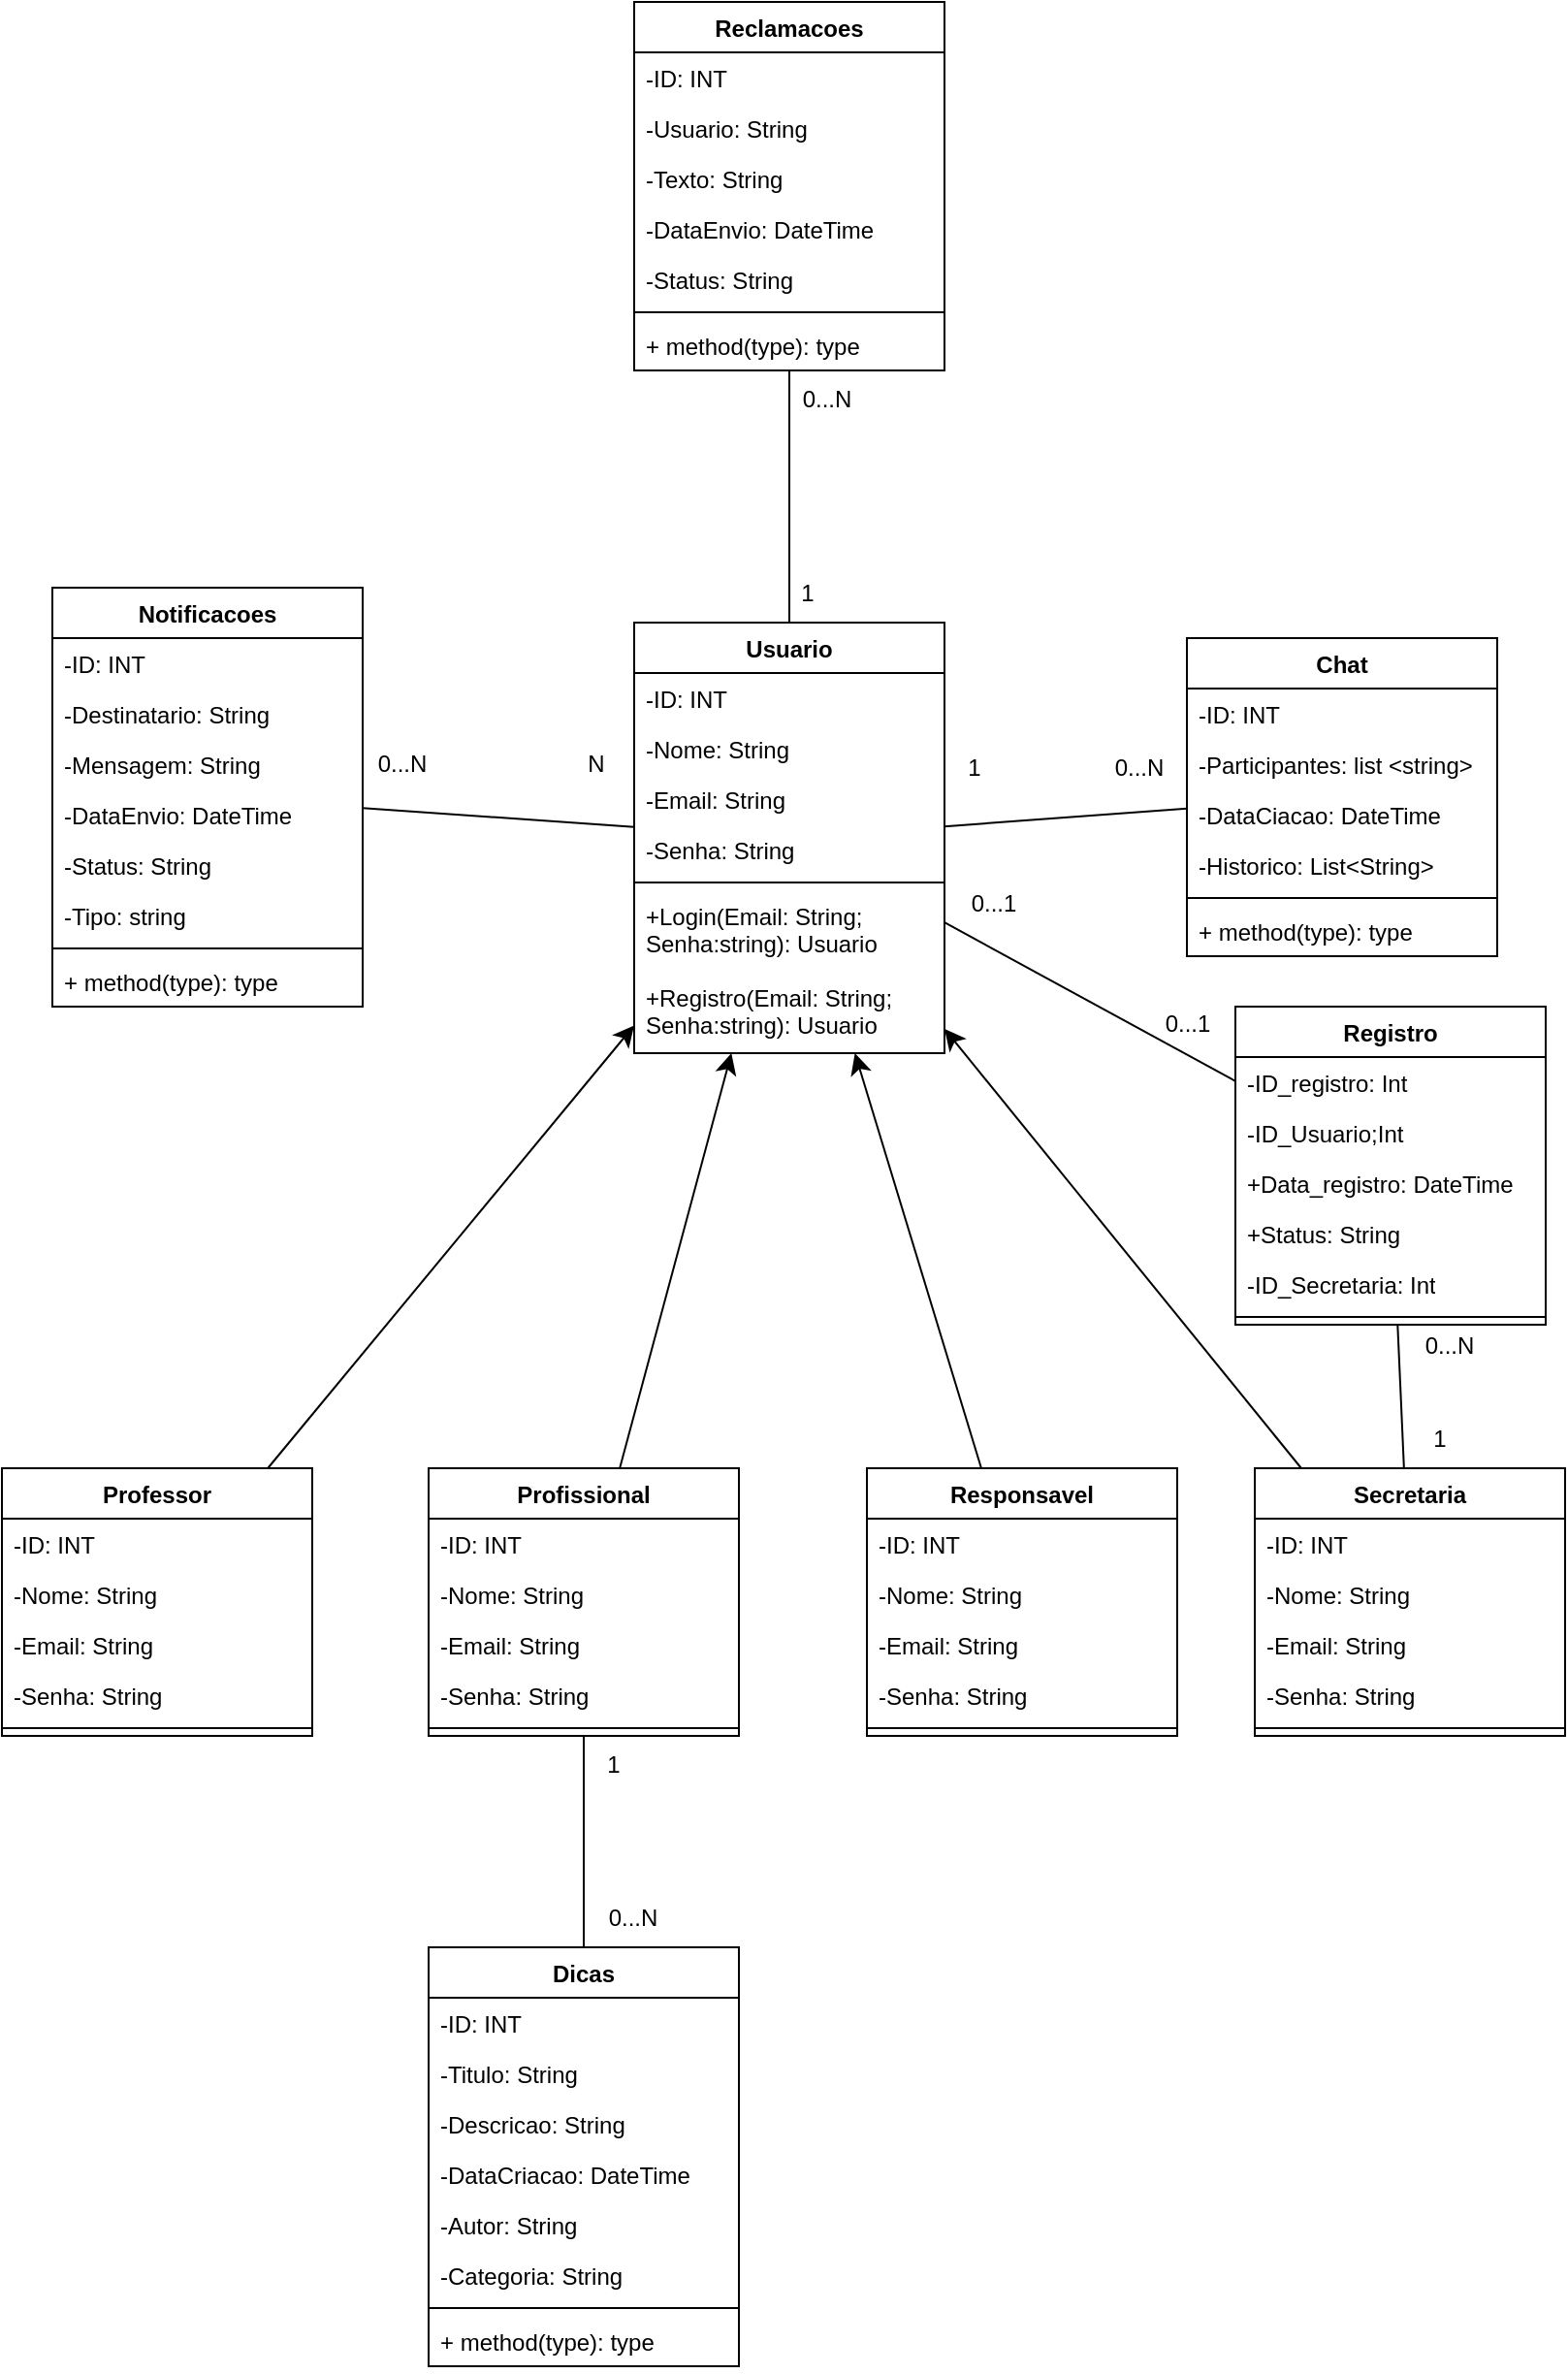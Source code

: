 <mxfile version="24.7.8">
  <diagram name="Page-1" id="bB4sEVjzRJ_T1QWhiL7B">
    <mxGraphModel dx="1434" dy="1949" grid="1" gridSize="10" guides="1" tooltips="1" connect="1" arrows="1" fold="1" page="1" pageScale="1" pageWidth="827" pageHeight="1169" math="0" shadow="0">
      <root>
        <mxCell id="0" />
        <mxCell id="1" parent="0" />
        <mxCell id="Prewuv0TynrUnnpm3p8A-1" value="Professor" style="swimlane;fontStyle=1;align=center;verticalAlign=top;childLayout=stackLayout;horizontal=1;startSize=26;horizontalStack=0;resizeParent=1;resizeParentMax=0;resizeLast=0;collapsible=1;marginBottom=0;whiteSpace=wrap;html=1;" vertex="1" parent="1">
          <mxGeometry x="14" y="536" width="160" height="138" as="geometry" />
        </mxCell>
        <mxCell id="Prewuv0TynrUnnpm3p8A-2" value="-ID: INT" style="text;strokeColor=none;fillColor=none;align=left;verticalAlign=top;spacingLeft=4;spacingRight=4;overflow=hidden;rotatable=0;points=[[0,0.5],[1,0.5]];portConstraint=eastwest;whiteSpace=wrap;html=1;" vertex="1" parent="Prewuv0TynrUnnpm3p8A-1">
          <mxGeometry y="26" width="160" height="26" as="geometry" />
        </mxCell>
        <mxCell id="Prewuv0TynrUnnpm3p8A-3" value="&lt;div&gt;-Nome: String&lt;/div&gt;" style="text;strokeColor=none;fillColor=none;align=left;verticalAlign=top;spacingLeft=4;spacingRight=4;overflow=hidden;rotatable=0;points=[[0,0.5],[1,0.5]];portConstraint=eastwest;whiteSpace=wrap;html=1;" vertex="1" parent="Prewuv0TynrUnnpm3p8A-1">
          <mxGeometry y="52" width="160" height="26" as="geometry" />
        </mxCell>
        <mxCell id="Prewuv0TynrUnnpm3p8A-4" value="&lt;div&gt;-Email: String&lt;br&gt;&lt;/div&gt;" style="text;strokeColor=none;fillColor=none;align=left;verticalAlign=top;spacingLeft=4;spacingRight=4;overflow=hidden;rotatable=0;points=[[0,0.5],[1,0.5]];portConstraint=eastwest;whiteSpace=wrap;html=1;" vertex="1" parent="Prewuv0TynrUnnpm3p8A-1">
          <mxGeometry y="78" width="160" height="26" as="geometry" />
        </mxCell>
        <mxCell id="Prewuv0TynrUnnpm3p8A-5" value="&lt;div&gt;-Senha: String&lt;br&gt;&lt;/div&gt;" style="text;strokeColor=none;fillColor=none;align=left;verticalAlign=top;spacingLeft=4;spacingRight=4;overflow=hidden;rotatable=0;points=[[0,0.5],[1,0.5]];portConstraint=eastwest;whiteSpace=wrap;html=1;" vertex="1" parent="Prewuv0TynrUnnpm3p8A-1">
          <mxGeometry y="104" width="160" height="26" as="geometry" />
        </mxCell>
        <mxCell id="Prewuv0TynrUnnpm3p8A-6" value="" style="line;strokeWidth=1;fillColor=none;align=left;verticalAlign=middle;spacingTop=-1;spacingLeft=3;spacingRight=3;rotatable=0;labelPosition=right;points=[];portConstraint=eastwest;strokeColor=inherit;" vertex="1" parent="Prewuv0TynrUnnpm3p8A-1">
          <mxGeometry y="130" width="160" height="8" as="geometry" />
        </mxCell>
        <mxCell id="Prewuv0TynrUnnpm3p8A-7" value="Profissional" style="swimlane;fontStyle=1;align=center;verticalAlign=top;childLayout=stackLayout;horizontal=1;startSize=26;horizontalStack=0;resizeParent=1;resizeParentMax=0;resizeLast=0;collapsible=1;marginBottom=0;whiteSpace=wrap;html=1;" vertex="1" parent="1">
          <mxGeometry x="234" y="536" width="160" height="138" as="geometry" />
        </mxCell>
        <mxCell id="Prewuv0TynrUnnpm3p8A-8" value="-ID: INT" style="text;strokeColor=none;fillColor=none;align=left;verticalAlign=top;spacingLeft=4;spacingRight=4;overflow=hidden;rotatable=0;points=[[0,0.5],[1,0.5]];portConstraint=eastwest;whiteSpace=wrap;html=1;" vertex="1" parent="Prewuv0TynrUnnpm3p8A-7">
          <mxGeometry y="26" width="160" height="26" as="geometry" />
        </mxCell>
        <mxCell id="Prewuv0TynrUnnpm3p8A-9" value="&lt;div&gt;-Nome: String&lt;/div&gt;" style="text;strokeColor=none;fillColor=none;align=left;verticalAlign=top;spacingLeft=4;spacingRight=4;overflow=hidden;rotatable=0;points=[[0,0.5],[1,0.5]];portConstraint=eastwest;whiteSpace=wrap;html=1;" vertex="1" parent="Prewuv0TynrUnnpm3p8A-7">
          <mxGeometry y="52" width="160" height="26" as="geometry" />
        </mxCell>
        <mxCell id="Prewuv0TynrUnnpm3p8A-10" value="&lt;div&gt;-Email: String&lt;br&gt;&lt;/div&gt;" style="text;strokeColor=none;fillColor=none;align=left;verticalAlign=top;spacingLeft=4;spacingRight=4;overflow=hidden;rotatable=0;points=[[0,0.5],[1,0.5]];portConstraint=eastwest;whiteSpace=wrap;html=1;" vertex="1" parent="Prewuv0TynrUnnpm3p8A-7">
          <mxGeometry y="78" width="160" height="26" as="geometry" />
        </mxCell>
        <mxCell id="Prewuv0TynrUnnpm3p8A-11" value="&lt;div&gt;-Senha: String&lt;br&gt;&lt;/div&gt;" style="text;strokeColor=none;fillColor=none;align=left;verticalAlign=top;spacingLeft=4;spacingRight=4;overflow=hidden;rotatable=0;points=[[0,0.5],[1,0.5]];portConstraint=eastwest;whiteSpace=wrap;html=1;" vertex="1" parent="Prewuv0TynrUnnpm3p8A-7">
          <mxGeometry y="104" width="160" height="26" as="geometry" />
        </mxCell>
        <mxCell id="Prewuv0TynrUnnpm3p8A-12" value="" style="line;strokeWidth=1;fillColor=none;align=left;verticalAlign=middle;spacingTop=-1;spacingLeft=3;spacingRight=3;rotatable=0;labelPosition=right;points=[];portConstraint=eastwest;strokeColor=inherit;" vertex="1" parent="Prewuv0TynrUnnpm3p8A-7">
          <mxGeometry y="130" width="160" height="8" as="geometry" />
        </mxCell>
        <mxCell id="Prewuv0TynrUnnpm3p8A-13" value="Secretaria" style="swimlane;fontStyle=1;align=center;verticalAlign=top;childLayout=stackLayout;horizontal=1;startSize=26;horizontalStack=0;resizeParent=1;resizeParentMax=0;resizeLast=0;collapsible=1;marginBottom=0;whiteSpace=wrap;html=1;" vertex="1" parent="1">
          <mxGeometry x="660" y="536" width="160" height="138" as="geometry" />
        </mxCell>
        <mxCell id="Prewuv0TynrUnnpm3p8A-14" value="-ID: INT" style="text;strokeColor=none;fillColor=none;align=left;verticalAlign=top;spacingLeft=4;spacingRight=4;overflow=hidden;rotatable=0;points=[[0,0.5],[1,0.5]];portConstraint=eastwest;whiteSpace=wrap;html=1;" vertex="1" parent="Prewuv0TynrUnnpm3p8A-13">
          <mxGeometry y="26" width="160" height="26" as="geometry" />
        </mxCell>
        <mxCell id="Prewuv0TynrUnnpm3p8A-15" value="&lt;div&gt;-Nome: String&lt;/div&gt;" style="text;strokeColor=none;fillColor=none;align=left;verticalAlign=top;spacingLeft=4;spacingRight=4;overflow=hidden;rotatable=0;points=[[0,0.5],[1,0.5]];portConstraint=eastwest;whiteSpace=wrap;html=1;" vertex="1" parent="Prewuv0TynrUnnpm3p8A-13">
          <mxGeometry y="52" width="160" height="26" as="geometry" />
        </mxCell>
        <mxCell id="Prewuv0TynrUnnpm3p8A-16" value="&lt;div&gt;-Email: String&lt;br&gt;&lt;/div&gt;" style="text;strokeColor=none;fillColor=none;align=left;verticalAlign=top;spacingLeft=4;spacingRight=4;overflow=hidden;rotatable=0;points=[[0,0.5],[1,0.5]];portConstraint=eastwest;whiteSpace=wrap;html=1;" vertex="1" parent="Prewuv0TynrUnnpm3p8A-13">
          <mxGeometry y="78" width="160" height="26" as="geometry" />
        </mxCell>
        <mxCell id="Prewuv0TynrUnnpm3p8A-17" value="&lt;div&gt;-Senha: String&lt;br&gt;&lt;/div&gt;" style="text;strokeColor=none;fillColor=none;align=left;verticalAlign=top;spacingLeft=4;spacingRight=4;overflow=hidden;rotatable=0;points=[[0,0.5],[1,0.5]];portConstraint=eastwest;whiteSpace=wrap;html=1;" vertex="1" parent="Prewuv0TynrUnnpm3p8A-13">
          <mxGeometry y="104" width="160" height="26" as="geometry" />
        </mxCell>
        <mxCell id="Prewuv0TynrUnnpm3p8A-18" value="" style="line;strokeWidth=1;fillColor=none;align=left;verticalAlign=middle;spacingTop=-1;spacingLeft=3;spacingRight=3;rotatable=0;labelPosition=right;points=[];portConstraint=eastwest;strokeColor=inherit;" vertex="1" parent="Prewuv0TynrUnnpm3p8A-13">
          <mxGeometry y="130" width="160" height="8" as="geometry" />
        </mxCell>
        <mxCell id="Prewuv0TynrUnnpm3p8A-19" style="edgeStyle=none;curved=1;rounded=0;orthogonalLoop=1;jettySize=auto;html=1;fontSize=12;startSize=8;endSize=8;" edge="1" parent="1" source="Prewuv0TynrUnnpm3p8A-20" target="Prewuv0TynrUnnpm3p8A-26">
          <mxGeometry relative="1" as="geometry" />
        </mxCell>
        <mxCell id="Prewuv0TynrUnnpm3p8A-20" value="Responsavel" style="swimlane;fontStyle=1;align=center;verticalAlign=top;childLayout=stackLayout;horizontal=1;startSize=26;horizontalStack=0;resizeParent=1;resizeParentMax=0;resizeLast=0;collapsible=1;marginBottom=0;whiteSpace=wrap;html=1;" vertex="1" parent="1">
          <mxGeometry x="460" y="536" width="160" height="138" as="geometry" />
        </mxCell>
        <mxCell id="Prewuv0TynrUnnpm3p8A-21" value="-ID: INT" style="text;strokeColor=none;fillColor=none;align=left;verticalAlign=top;spacingLeft=4;spacingRight=4;overflow=hidden;rotatable=0;points=[[0,0.5],[1,0.5]];portConstraint=eastwest;whiteSpace=wrap;html=1;" vertex="1" parent="Prewuv0TynrUnnpm3p8A-20">
          <mxGeometry y="26" width="160" height="26" as="geometry" />
        </mxCell>
        <mxCell id="Prewuv0TynrUnnpm3p8A-22" value="&lt;div&gt;-Nome: String&lt;/div&gt;" style="text;strokeColor=none;fillColor=none;align=left;verticalAlign=top;spacingLeft=4;spacingRight=4;overflow=hidden;rotatable=0;points=[[0,0.5],[1,0.5]];portConstraint=eastwest;whiteSpace=wrap;html=1;" vertex="1" parent="Prewuv0TynrUnnpm3p8A-20">
          <mxGeometry y="52" width="160" height="26" as="geometry" />
        </mxCell>
        <mxCell id="Prewuv0TynrUnnpm3p8A-23" value="&lt;div&gt;-Email: String&lt;br&gt;&lt;/div&gt;" style="text;strokeColor=none;fillColor=none;align=left;verticalAlign=top;spacingLeft=4;spacingRight=4;overflow=hidden;rotatable=0;points=[[0,0.5],[1,0.5]];portConstraint=eastwest;whiteSpace=wrap;html=1;" vertex="1" parent="Prewuv0TynrUnnpm3p8A-20">
          <mxGeometry y="78" width="160" height="26" as="geometry" />
        </mxCell>
        <mxCell id="Prewuv0TynrUnnpm3p8A-24" value="&lt;div&gt;-Senha: String&lt;br&gt;&lt;/div&gt;" style="text;strokeColor=none;fillColor=none;align=left;verticalAlign=top;spacingLeft=4;spacingRight=4;overflow=hidden;rotatable=0;points=[[0,0.5],[1,0.5]];portConstraint=eastwest;whiteSpace=wrap;html=1;" vertex="1" parent="Prewuv0TynrUnnpm3p8A-20">
          <mxGeometry y="104" width="160" height="26" as="geometry" />
        </mxCell>
        <mxCell id="Prewuv0TynrUnnpm3p8A-25" value="" style="line;strokeWidth=1;fillColor=none;align=left;verticalAlign=middle;spacingTop=-1;spacingLeft=3;spacingRight=3;rotatable=0;labelPosition=right;points=[];portConstraint=eastwest;strokeColor=inherit;" vertex="1" parent="Prewuv0TynrUnnpm3p8A-20">
          <mxGeometry y="130" width="160" height="8" as="geometry" />
        </mxCell>
        <mxCell id="Prewuv0TynrUnnpm3p8A-26" value="Usuario" style="swimlane;fontStyle=1;align=center;verticalAlign=top;childLayout=stackLayout;horizontal=1;startSize=26;horizontalStack=0;resizeParent=1;resizeParentMax=0;resizeLast=0;collapsible=1;marginBottom=0;whiteSpace=wrap;html=1;" vertex="1" parent="1">
          <mxGeometry x="340" y="100" width="160" height="222" as="geometry" />
        </mxCell>
        <mxCell id="Prewuv0TynrUnnpm3p8A-27" value="-ID: INT" style="text;strokeColor=none;fillColor=none;align=left;verticalAlign=top;spacingLeft=4;spacingRight=4;overflow=hidden;rotatable=0;points=[[0,0.5],[1,0.5]];portConstraint=eastwest;whiteSpace=wrap;html=1;" vertex="1" parent="Prewuv0TynrUnnpm3p8A-26">
          <mxGeometry y="26" width="160" height="26" as="geometry" />
        </mxCell>
        <mxCell id="Prewuv0TynrUnnpm3p8A-28" value="&lt;div&gt;-Nome: String&lt;/div&gt;" style="text;strokeColor=none;fillColor=none;align=left;verticalAlign=top;spacingLeft=4;spacingRight=4;overflow=hidden;rotatable=0;points=[[0,0.5],[1,0.5]];portConstraint=eastwest;whiteSpace=wrap;html=1;" vertex="1" parent="Prewuv0TynrUnnpm3p8A-26">
          <mxGeometry y="52" width="160" height="26" as="geometry" />
        </mxCell>
        <mxCell id="Prewuv0TynrUnnpm3p8A-29" value="&lt;div&gt;-Email: String&lt;br&gt;&lt;/div&gt;" style="text;strokeColor=none;fillColor=none;align=left;verticalAlign=top;spacingLeft=4;spacingRight=4;overflow=hidden;rotatable=0;points=[[0,0.5],[1,0.5]];portConstraint=eastwest;whiteSpace=wrap;html=1;" vertex="1" parent="Prewuv0TynrUnnpm3p8A-26">
          <mxGeometry y="78" width="160" height="26" as="geometry" />
        </mxCell>
        <mxCell id="Prewuv0TynrUnnpm3p8A-30" value="&lt;div&gt;-Senha: String&lt;br&gt;&lt;/div&gt;" style="text;strokeColor=none;fillColor=none;align=left;verticalAlign=top;spacingLeft=4;spacingRight=4;overflow=hidden;rotatable=0;points=[[0,0.5],[1,0.5]];portConstraint=eastwest;whiteSpace=wrap;html=1;" vertex="1" parent="Prewuv0TynrUnnpm3p8A-26">
          <mxGeometry y="104" width="160" height="26" as="geometry" />
        </mxCell>
        <mxCell id="Prewuv0TynrUnnpm3p8A-31" value="" style="line;strokeWidth=1;fillColor=none;align=left;verticalAlign=middle;spacingTop=-1;spacingLeft=3;spacingRight=3;rotatable=0;labelPosition=right;points=[];portConstraint=eastwest;strokeColor=inherit;" vertex="1" parent="Prewuv0TynrUnnpm3p8A-26">
          <mxGeometry y="130" width="160" height="8" as="geometry" />
        </mxCell>
        <mxCell id="Prewuv0TynrUnnpm3p8A-32" value="+Login(Email: String; Senha:string): Usuario" style="text;strokeColor=none;fillColor=none;align=left;verticalAlign=top;spacingLeft=4;spacingRight=4;overflow=hidden;rotatable=0;points=[[0,0.5],[1,0.5]];portConstraint=eastwest;whiteSpace=wrap;html=1;" vertex="1" parent="Prewuv0TynrUnnpm3p8A-26">
          <mxGeometry y="138" width="160" height="42" as="geometry" />
        </mxCell>
        <mxCell id="Prewuv0TynrUnnpm3p8A-33" value="+Registro(Email: String; Senha:string): Usuario" style="text;strokeColor=none;fillColor=none;align=left;verticalAlign=top;spacingLeft=4;spacingRight=4;overflow=hidden;rotatable=0;points=[[0,0.5],[1,0.5]];portConstraint=eastwest;whiteSpace=wrap;html=1;" vertex="1" parent="Prewuv0TynrUnnpm3p8A-26">
          <mxGeometry y="180" width="160" height="42" as="geometry" />
        </mxCell>
        <mxCell id="Prewuv0TynrUnnpm3p8A-34" style="edgeStyle=none;curved=1;rounded=0;orthogonalLoop=1;jettySize=auto;html=1;fontSize=12;startSize=8;endSize=8;" edge="1" parent="1" source="Prewuv0TynrUnnpm3p8A-1" target="Prewuv0TynrUnnpm3p8A-26">
          <mxGeometry relative="1" as="geometry" />
        </mxCell>
        <mxCell id="Prewuv0TynrUnnpm3p8A-35" style="edgeStyle=none;curved=1;rounded=0;orthogonalLoop=1;jettySize=auto;html=1;fontSize=12;startSize=8;endSize=8;" edge="1" parent="1" source="Prewuv0TynrUnnpm3p8A-7" target="Prewuv0TynrUnnpm3p8A-26">
          <mxGeometry relative="1" as="geometry" />
        </mxCell>
        <mxCell id="Prewuv0TynrUnnpm3p8A-36" style="edgeStyle=none;curved=1;rounded=0;orthogonalLoop=1;jettySize=auto;html=1;fontSize=12;startSize=8;endSize=8;" edge="1" parent="1" source="Prewuv0TynrUnnpm3p8A-13" target="Prewuv0TynrUnnpm3p8A-26">
          <mxGeometry relative="1" as="geometry" />
        </mxCell>
        <mxCell id="Prewuv0TynrUnnpm3p8A-37" value="Dicas" style="swimlane;fontStyle=1;align=center;verticalAlign=top;childLayout=stackLayout;horizontal=1;startSize=26;horizontalStack=0;resizeParent=1;resizeParentMax=0;resizeLast=0;collapsible=1;marginBottom=0;whiteSpace=wrap;html=1;" vertex="1" parent="1">
          <mxGeometry x="234" y="783" width="160" height="216" as="geometry" />
        </mxCell>
        <mxCell id="Prewuv0TynrUnnpm3p8A-38" value="-ID: INT" style="text;strokeColor=none;fillColor=none;align=left;verticalAlign=top;spacingLeft=4;spacingRight=4;overflow=hidden;rotatable=0;points=[[0,0.5],[1,0.5]];portConstraint=eastwest;whiteSpace=wrap;html=1;" vertex="1" parent="Prewuv0TynrUnnpm3p8A-37">
          <mxGeometry y="26" width="160" height="26" as="geometry" />
        </mxCell>
        <mxCell id="Prewuv0TynrUnnpm3p8A-39" value="&lt;div&gt;-Titulo: String&lt;/div&gt;" style="text;strokeColor=none;fillColor=none;align=left;verticalAlign=top;spacingLeft=4;spacingRight=4;overflow=hidden;rotatable=0;points=[[0,0.5],[1,0.5]];portConstraint=eastwest;whiteSpace=wrap;html=1;" vertex="1" parent="Prewuv0TynrUnnpm3p8A-37">
          <mxGeometry y="52" width="160" height="26" as="geometry" />
        </mxCell>
        <mxCell id="Prewuv0TynrUnnpm3p8A-40" value="&lt;div&gt;-Descricao: String&lt;br&gt;&lt;/div&gt;" style="text;strokeColor=none;fillColor=none;align=left;verticalAlign=top;spacingLeft=4;spacingRight=4;overflow=hidden;rotatable=0;points=[[0,0.5],[1,0.5]];portConstraint=eastwest;whiteSpace=wrap;html=1;" vertex="1" parent="Prewuv0TynrUnnpm3p8A-37">
          <mxGeometry y="78" width="160" height="26" as="geometry" />
        </mxCell>
        <mxCell id="Prewuv0TynrUnnpm3p8A-41" value="&lt;div&gt;-DataCriacao: DateTime&lt;br&gt;&lt;/div&gt;" style="text;strokeColor=none;fillColor=none;align=left;verticalAlign=top;spacingLeft=4;spacingRight=4;overflow=hidden;rotatable=0;points=[[0,0.5],[1,0.5]];portConstraint=eastwest;whiteSpace=wrap;html=1;" vertex="1" parent="Prewuv0TynrUnnpm3p8A-37">
          <mxGeometry y="104" width="160" height="26" as="geometry" />
        </mxCell>
        <mxCell id="Prewuv0TynrUnnpm3p8A-42" value="-Autor: String" style="text;strokeColor=none;fillColor=none;align=left;verticalAlign=top;spacingLeft=4;spacingRight=4;overflow=hidden;rotatable=0;points=[[0,0.5],[1,0.5]];portConstraint=eastwest;whiteSpace=wrap;html=1;" vertex="1" parent="Prewuv0TynrUnnpm3p8A-37">
          <mxGeometry y="130" width="160" height="26" as="geometry" />
        </mxCell>
        <mxCell id="Prewuv0TynrUnnpm3p8A-43" value="-Categoria: String" style="text;strokeColor=none;fillColor=none;align=left;verticalAlign=top;spacingLeft=4;spacingRight=4;overflow=hidden;rotatable=0;points=[[0,0.5],[1,0.5]];portConstraint=eastwest;whiteSpace=wrap;html=1;" vertex="1" parent="Prewuv0TynrUnnpm3p8A-37">
          <mxGeometry y="156" width="160" height="26" as="geometry" />
        </mxCell>
        <mxCell id="Prewuv0TynrUnnpm3p8A-44" value="" style="line;strokeWidth=1;fillColor=none;align=left;verticalAlign=middle;spacingTop=-1;spacingLeft=3;spacingRight=3;rotatable=0;labelPosition=right;points=[];portConstraint=eastwest;strokeColor=inherit;" vertex="1" parent="Prewuv0TynrUnnpm3p8A-37">
          <mxGeometry y="182" width="160" height="8" as="geometry" />
        </mxCell>
        <mxCell id="Prewuv0TynrUnnpm3p8A-45" value="+ method(type): type" style="text;strokeColor=none;fillColor=none;align=left;verticalAlign=top;spacingLeft=4;spacingRight=4;overflow=hidden;rotatable=0;points=[[0,0.5],[1,0.5]];portConstraint=eastwest;whiteSpace=wrap;html=1;" vertex="1" parent="Prewuv0TynrUnnpm3p8A-37">
          <mxGeometry y="190" width="160" height="26" as="geometry" />
        </mxCell>
        <mxCell id="Prewuv0TynrUnnpm3p8A-46" value="Chat" style="swimlane;fontStyle=1;align=center;verticalAlign=top;childLayout=stackLayout;horizontal=1;startSize=26;horizontalStack=0;resizeParent=1;resizeParentMax=0;resizeLast=0;collapsible=1;marginBottom=0;whiteSpace=wrap;html=1;" vertex="1" parent="1">
          <mxGeometry x="625" y="108" width="160" height="164" as="geometry">
            <mxRectangle x="760" y="90" width="70" height="30" as="alternateBounds" />
          </mxGeometry>
        </mxCell>
        <mxCell id="Prewuv0TynrUnnpm3p8A-47" value="-ID: INT" style="text;strokeColor=none;fillColor=none;align=left;verticalAlign=top;spacingLeft=4;spacingRight=4;overflow=hidden;rotatable=0;points=[[0,0.5],[1,0.5]];portConstraint=eastwest;whiteSpace=wrap;html=1;" vertex="1" parent="Prewuv0TynrUnnpm3p8A-46">
          <mxGeometry y="26" width="160" height="26" as="geometry" />
        </mxCell>
        <mxCell id="Prewuv0TynrUnnpm3p8A-48" value="-Participantes: list &amp;lt;string&amp;gt;" style="text;strokeColor=none;fillColor=none;align=left;verticalAlign=top;spacingLeft=4;spacingRight=4;overflow=hidden;rotatable=0;points=[[0,0.5],[1,0.5]];portConstraint=eastwest;whiteSpace=wrap;html=1;" vertex="1" parent="Prewuv0TynrUnnpm3p8A-46">
          <mxGeometry y="52" width="160" height="26" as="geometry" />
        </mxCell>
        <mxCell id="Prewuv0TynrUnnpm3p8A-49" value="&lt;div&gt;-DataCiacao: DateTime&lt;br&gt;&lt;/div&gt;" style="text;strokeColor=none;fillColor=none;align=left;verticalAlign=top;spacingLeft=4;spacingRight=4;overflow=hidden;rotatable=0;points=[[0,0.5],[1,0.5]];portConstraint=eastwest;whiteSpace=wrap;html=1;" vertex="1" parent="Prewuv0TynrUnnpm3p8A-46">
          <mxGeometry y="78" width="160" height="26" as="geometry" />
        </mxCell>
        <mxCell id="Prewuv0TynrUnnpm3p8A-50" value="-Historico: List&amp;lt;String&amp;gt;" style="text;strokeColor=none;fillColor=none;align=left;verticalAlign=top;spacingLeft=4;spacingRight=4;overflow=hidden;rotatable=0;points=[[0,0.5],[1,0.5]];portConstraint=eastwest;whiteSpace=wrap;html=1;" vertex="1" parent="Prewuv0TynrUnnpm3p8A-46">
          <mxGeometry y="104" width="160" height="26" as="geometry" />
        </mxCell>
        <mxCell id="Prewuv0TynrUnnpm3p8A-51" value="" style="line;strokeWidth=1;fillColor=none;align=left;verticalAlign=middle;spacingTop=-1;spacingLeft=3;spacingRight=3;rotatable=0;labelPosition=right;points=[];portConstraint=eastwest;strokeColor=inherit;" vertex="1" parent="Prewuv0TynrUnnpm3p8A-46">
          <mxGeometry y="130" width="160" height="8" as="geometry" />
        </mxCell>
        <mxCell id="Prewuv0TynrUnnpm3p8A-52" value="+ method(type): type" style="text;strokeColor=none;fillColor=none;align=left;verticalAlign=top;spacingLeft=4;spacingRight=4;overflow=hidden;rotatable=0;points=[[0,0.5],[1,0.5]];portConstraint=eastwest;whiteSpace=wrap;html=1;" vertex="1" parent="Prewuv0TynrUnnpm3p8A-46">
          <mxGeometry y="138" width="160" height="26" as="geometry" />
        </mxCell>
        <mxCell id="Prewuv0TynrUnnpm3p8A-53" value="Notificacoes" style="swimlane;fontStyle=1;align=center;verticalAlign=top;childLayout=stackLayout;horizontal=1;startSize=26;horizontalStack=0;resizeParent=1;resizeParentMax=0;resizeLast=0;collapsible=1;marginBottom=0;whiteSpace=wrap;html=1;" vertex="1" parent="1">
          <mxGeometry x="40" y="82" width="160" height="216" as="geometry">
            <mxRectangle x="930" y="90" width="110" height="30" as="alternateBounds" />
          </mxGeometry>
        </mxCell>
        <mxCell id="Prewuv0TynrUnnpm3p8A-54" value="-ID: INT" style="text;strokeColor=none;fillColor=none;align=left;verticalAlign=top;spacingLeft=4;spacingRight=4;overflow=hidden;rotatable=0;points=[[0,0.5],[1,0.5]];portConstraint=eastwest;whiteSpace=wrap;html=1;" vertex="1" parent="Prewuv0TynrUnnpm3p8A-53">
          <mxGeometry y="26" width="160" height="26" as="geometry" />
        </mxCell>
        <mxCell id="Prewuv0TynrUnnpm3p8A-55" value="&lt;div&gt;-Destinatario: String&lt;br&gt;&lt;/div&gt;" style="text;strokeColor=none;fillColor=none;align=left;verticalAlign=top;spacingLeft=4;spacingRight=4;overflow=hidden;rotatable=0;points=[[0,0.5],[1,0.5]];portConstraint=eastwest;whiteSpace=wrap;html=1;" vertex="1" parent="Prewuv0TynrUnnpm3p8A-53">
          <mxGeometry y="52" width="160" height="26" as="geometry" />
        </mxCell>
        <mxCell id="Prewuv0TynrUnnpm3p8A-56" value="-Mensagem: String" style="text;strokeColor=none;fillColor=none;align=left;verticalAlign=top;spacingLeft=4;spacingRight=4;overflow=hidden;rotatable=0;points=[[0,0.5],[1,0.5]];portConstraint=eastwest;whiteSpace=wrap;html=1;" vertex="1" parent="Prewuv0TynrUnnpm3p8A-53">
          <mxGeometry y="78" width="160" height="26" as="geometry" />
        </mxCell>
        <mxCell id="Prewuv0TynrUnnpm3p8A-57" value="&lt;div&gt;-DataEnvio: DateTime&lt;br&gt;&lt;/div&gt;" style="text;strokeColor=none;fillColor=none;align=left;verticalAlign=top;spacingLeft=4;spacingRight=4;overflow=hidden;rotatable=0;points=[[0,0.5],[1,0.5]];portConstraint=eastwest;whiteSpace=wrap;html=1;" vertex="1" parent="Prewuv0TynrUnnpm3p8A-53">
          <mxGeometry y="104" width="160" height="26" as="geometry" />
        </mxCell>
        <mxCell id="Prewuv0TynrUnnpm3p8A-58" value="-Status: String" style="text;strokeColor=none;fillColor=none;align=left;verticalAlign=top;spacingLeft=4;spacingRight=4;overflow=hidden;rotatable=0;points=[[0,0.5],[1,0.5]];portConstraint=eastwest;whiteSpace=wrap;html=1;" vertex="1" parent="Prewuv0TynrUnnpm3p8A-53">
          <mxGeometry y="130" width="160" height="26" as="geometry" />
        </mxCell>
        <mxCell id="Prewuv0TynrUnnpm3p8A-59" value="-Tipo: string" style="text;strokeColor=none;fillColor=none;align=left;verticalAlign=top;spacingLeft=4;spacingRight=4;overflow=hidden;rotatable=0;points=[[0,0.5],[1,0.5]];portConstraint=eastwest;whiteSpace=wrap;html=1;" vertex="1" parent="Prewuv0TynrUnnpm3p8A-53">
          <mxGeometry y="156" width="160" height="26" as="geometry" />
        </mxCell>
        <mxCell id="Prewuv0TynrUnnpm3p8A-60" value="" style="line;strokeWidth=1;fillColor=none;align=left;verticalAlign=middle;spacingTop=-1;spacingLeft=3;spacingRight=3;rotatable=0;labelPosition=right;points=[];portConstraint=eastwest;strokeColor=inherit;" vertex="1" parent="Prewuv0TynrUnnpm3p8A-53">
          <mxGeometry y="182" width="160" height="8" as="geometry" />
        </mxCell>
        <mxCell id="Prewuv0TynrUnnpm3p8A-61" value="+ method(type): type" style="text;strokeColor=none;fillColor=none;align=left;verticalAlign=top;spacingLeft=4;spacingRight=4;overflow=hidden;rotatable=0;points=[[0,0.5],[1,0.5]];portConstraint=eastwest;whiteSpace=wrap;html=1;" vertex="1" parent="Prewuv0TynrUnnpm3p8A-53">
          <mxGeometry y="190" width="160" height="26" as="geometry" />
        </mxCell>
        <mxCell id="Prewuv0TynrUnnpm3p8A-62" value="Reclamacoes" style="swimlane;fontStyle=1;align=center;verticalAlign=top;childLayout=stackLayout;horizontal=1;startSize=26;horizontalStack=0;resizeParent=1;resizeParentMax=0;resizeLast=0;collapsible=1;marginBottom=0;whiteSpace=wrap;html=1;" vertex="1" parent="1">
          <mxGeometry x="340" y="-220" width="160" height="190" as="geometry">
            <mxRectangle x="930" y="320" width="120" height="30" as="alternateBounds" />
          </mxGeometry>
        </mxCell>
        <mxCell id="Prewuv0TynrUnnpm3p8A-63" value="-ID: INT" style="text;strokeColor=none;fillColor=none;align=left;verticalAlign=top;spacingLeft=4;spacingRight=4;overflow=hidden;rotatable=0;points=[[0,0.5],[1,0.5]];portConstraint=eastwest;whiteSpace=wrap;html=1;" vertex="1" parent="Prewuv0TynrUnnpm3p8A-62">
          <mxGeometry y="26" width="160" height="26" as="geometry" />
        </mxCell>
        <mxCell id="Prewuv0TynrUnnpm3p8A-64" value="-Usuario: String" style="text;strokeColor=none;fillColor=none;align=left;verticalAlign=top;spacingLeft=4;spacingRight=4;overflow=hidden;rotatable=0;points=[[0,0.5],[1,0.5]];portConstraint=eastwest;whiteSpace=wrap;html=1;" vertex="1" parent="Prewuv0TynrUnnpm3p8A-62">
          <mxGeometry y="52" width="160" height="26" as="geometry" />
        </mxCell>
        <mxCell id="Prewuv0TynrUnnpm3p8A-65" value="-Texto: String" style="text;strokeColor=none;fillColor=none;align=left;verticalAlign=top;spacingLeft=4;spacingRight=4;overflow=hidden;rotatable=0;points=[[0,0.5],[1,0.5]];portConstraint=eastwest;whiteSpace=wrap;html=1;" vertex="1" parent="Prewuv0TynrUnnpm3p8A-62">
          <mxGeometry y="78" width="160" height="26" as="geometry" />
        </mxCell>
        <mxCell id="Prewuv0TynrUnnpm3p8A-66" value="&lt;div&gt;-DataEnvio: DateTime&lt;br&gt;&lt;/div&gt;" style="text;strokeColor=none;fillColor=none;align=left;verticalAlign=top;spacingLeft=4;spacingRight=4;overflow=hidden;rotatable=0;points=[[0,0.5],[1,0.5]];portConstraint=eastwest;whiteSpace=wrap;html=1;" vertex="1" parent="Prewuv0TynrUnnpm3p8A-62">
          <mxGeometry y="104" width="160" height="26" as="geometry" />
        </mxCell>
        <mxCell id="Prewuv0TynrUnnpm3p8A-67" value="-Status: String" style="text;strokeColor=none;fillColor=none;align=left;verticalAlign=top;spacingLeft=4;spacingRight=4;overflow=hidden;rotatable=0;points=[[0,0.5],[1,0.5]];portConstraint=eastwest;whiteSpace=wrap;html=1;" vertex="1" parent="Prewuv0TynrUnnpm3p8A-62">
          <mxGeometry y="130" width="160" height="26" as="geometry" />
        </mxCell>
        <mxCell id="Prewuv0TynrUnnpm3p8A-68" value="" style="line;strokeWidth=1;fillColor=none;align=left;verticalAlign=middle;spacingTop=-1;spacingLeft=3;spacingRight=3;rotatable=0;labelPosition=right;points=[];portConstraint=eastwest;strokeColor=inherit;" vertex="1" parent="Prewuv0TynrUnnpm3p8A-62">
          <mxGeometry y="156" width="160" height="8" as="geometry" />
        </mxCell>
        <mxCell id="Prewuv0TynrUnnpm3p8A-69" value="+ method(type): type" style="text;strokeColor=none;fillColor=none;align=left;verticalAlign=top;spacingLeft=4;spacingRight=4;overflow=hidden;rotatable=0;points=[[0,0.5],[1,0.5]];portConstraint=eastwest;whiteSpace=wrap;html=1;" vertex="1" parent="Prewuv0TynrUnnpm3p8A-62">
          <mxGeometry y="164" width="160" height="26" as="geometry" />
        </mxCell>
        <mxCell id="Prewuv0TynrUnnpm3p8A-70" value="" style="endArrow=none;html=1;rounded=0;" edge="1" parent="1" source="Prewuv0TynrUnnpm3p8A-37" target="Prewuv0TynrUnnpm3p8A-7">
          <mxGeometry width="50" height="50" relative="1" as="geometry">
            <mxPoint x="305" y="816" as="sourcePoint" />
            <mxPoint x="305" y="713" as="targetPoint" />
          </mxGeometry>
        </mxCell>
        <mxCell id="Prewuv0TynrUnnpm3p8A-71" value="1" style="text;html=1;align=center;verticalAlign=middle;resizable=0;points=[];autosize=1;strokeColor=none;fillColor=none;" vertex="1" parent="1">
          <mxGeometry x="314" y="674" width="30" height="30" as="geometry" />
        </mxCell>
        <mxCell id="Prewuv0TynrUnnpm3p8A-72" value="0...N" style="text;html=1;align=center;verticalAlign=middle;resizable=0;points=[];autosize=1;strokeColor=none;fillColor=none;" vertex="1" parent="1">
          <mxGeometry x="314" y="753" width="50" height="30" as="geometry" />
        </mxCell>
        <mxCell id="Prewuv0TynrUnnpm3p8A-73" value="" style="endArrow=none;html=1;rounded=0;" edge="1" parent="1" source="Prewuv0TynrUnnpm3p8A-26" target="Prewuv0TynrUnnpm3p8A-62">
          <mxGeometry width="50" height="50" relative="1" as="geometry">
            <mxPoint x="413" y="83" as="sourcePoint" />
            <mxPoint x="413" y="-20" as="targetPoint" />
            <Array as="points">
              <mxPoint x="420" y="40" />
            </Array>
          </mxGeometry>
        </mxCell>
        <mxCell id="Prewuv0TynrUnnpm3p8A-74" value="1" style="text;html=1;align=center;verticalAlign=middle;resizable=0;points=[];autosize=1;strokeColor=none;fillColor=none;" vertex="1" parent="1">
          <mxGeometry x="414" y="70" width="30" height="30" as="geometry" />
        </mxCell>
        <mxCell id="Prewuv0TynrUnnpm3p8A-75" value="0...N" style="text;html=1;align=center;verticalAlign=middle;resizable=0;points=[];autosize=1;strokeColor=none;fillColor=none;" vertex="1" parent="1">
          <mxGeometry x="414" y="-30" width="50" height="30" as="geometry" />
        </mxCell>
        <mxCell id="Prewuv0TynrUnnpm3p8A-76" value="" style="endArrow=none;html=1;rounded=0;" edge="1" parent="1" source="Prewuv0TynrUnnpm3p8A-26" target="Prewuv0TynrUnnpm3p8A-46">
          <mxGeometry width="50" height="50" relative="1" as="geometry">
            <mxPoint x="550" y="183" as="sourcePoint" />
            <mxPoint x="550" y="80" as="targetPoint" />
          </mxGeometry>
        </mxCell>
        <mxCell id="Prewuv0TynrUnnpm3p8A-77" value="1" style="text;html=1;align=center;verticalAlign=middle;resizable=0;points=[];autosize=1;strokeColor=none;fillColor=none;" vertex="1" parent="1">
          <mxGeometry x="500" y="160" width="30" height="30" as="geometry" />
        </mxCell>
        <mxCell id="Prewuv0TynrUnnpm3p8A-78" value="0...N" style="text;html=1;align=center;verticalAlign=middle;resizable=0;points=[];autosize=1;strokeColor=none;fillColor=none;" vertex="1" parent="1">
          <mxGeometry x="575" y="160" width="50" height="30" as="geometry" />
        </mxCell>
        <mxCell id="Prewuv0TynrUnnpm3p8A-79" value="" style="endArrow=none;html=1;rounded=0;" edge="1" parent="1" source="Prewuv0TynrUnnpm3p8A-53" target="Prewuv0TynrUnnpm3p8A-26">
          <mxGeometry width="50" height="50" relative="1" as="geometry">
            <mxPoint x="270" y="211" as="sourcePoint" />
            <mxPoint x="270" y="108" as="targetPoint" />
          </mxGeometry>
        </mxCell>
        <mxCell id="Prewuv0TynrUnnpm3p8A-80" value="0...N" style="text;html=1;align=center;verticalAlign=middle;resizable=0;points=[];autosize=1;strokeColor=none;fillColor=none;" vertex="1" parent="1">
          <mxGeometry x="195" y="158" width="50" height="30" as="geometry" />
        </mxCell>
        <mxCell id="Prewuv0TynrUnnpm3p8A-81" value="N" style="text;html=1;align=center;verticalAlign=middle;resizable=0;points=[];autosize=1;strokeColor=none;fillColor=none;" vertex="1" parent="1">
          <mxGeometry x="305" y="158" width="30" height="30" as="geometry" />
        </mxCell>
        <mxCell id="Prewuv0TynrUnnpm3p8A-82" value="Registro" style="swimlane;fontStyle=1;align=center;verticalAlign=top;childLayout=stackLayout;horizontal=1;startSize=26;horizontalStack=0;resizeParent=1;resizeParentMax=0;resizeLast=0;collapsible=1;marginBottom=0;whiteSpace=wrap;html=1;" vertex="1" parent="1">
          <mxGeometry x="650" y="298" width="160" height="164" as="geometry" />
        </mxCell>
        <mxCell id="Prewuv0TynrUnnpm3p8A-83" value="-ID_registro: Int" style="text;strokeColor=none;fillColor=none;align=left;verticalAlign=top;spacingLeft=4;spacingRight=4;overflow=hidden;rotatable=0;points=[[0,0.5],[1,0.5]];portConstraint=eastwest;whiteSpace=wrap;html=1;" vertex="1" parent="Prewuv0TynrUnnpm3p8A-82">
          <mxGeometry y="26" width="160" height="26" as="geometry" />
        </mxCell>
        <mxCell id="Prewuv0TynrUnnpm3p8A-84" value="-ID_Usuario;Int" style="text;strokeColor=none;fillColor=none;align=left;verticalAlign=top;spacingLeft=4;spacingRight=4;overflow=hidden;rotatable=0;points=[[0,0.5],[1,0.5]];portConstraint=eastwest;whiteSpace=wrap;html=1;" vertex="1" parent="Prewuv0TynrUnnpm3p8A-82">
          <mxGeometry y="52" width="160" height="26" as="geometry" />
        </mxCell>
        <mxCell id="Prewuv0TynrUnnpm3p8A-85" value="+Data_registro: DateTime" style="text;strokeColor=none;fillColor=none;align=left;verticalAlign=top;spacingLeft=4;spacingRight=4;overflow=hidden;rotatable=0;points=[[0,0.5],[1,0.5]];portConstraint=eastwest;whiteSpace=wrap;html=1;" vertex="1" parent="Prewuv0TynrUnnpm3p8A-82">
          <mxGeometry y="78" width="160" height="26" as="geometry" />
        </mxCell>
        <mxCell id="Prewuv0TynrUnnpm3p8A-86" value="+Status: String" style="text;strokeColor=none;fillColor=none;align=left;verticalAlign=top;spacingLeft=4;spacingRight=4;overflow=hidden;rotatable=0;points=[[0,0.5],[1,0.5]];portConstraint=eastwest;whiteSpace=wrap;html=1;" vertex="1" parent="Prewuv0TynrUnnpm3p8A-82">
          <mxGeometry y="104" width="160" height="26" as="geometry" />
        </mxCell>
        <mxCell id="Prewuv0TynrUnnpm3p8A-87" value="-ID_Secretaria: Int" style="text;strokeColor=none;fillColor=none;align=left;verticalAlign=top;spacingLeft=4;spacingRight=4;overflow=hidden;rotatable=0;points=[[0,0.5],[1,0.5]];portConstraint=eastwest;whiteSpace=wrap;html=1;" vertex="1" parent="Prewuv0TynrUnnpm3p8A-82">
          <mxGeometry y="130" width="160" height="26" as="geometry" />
        </mxCell>
        <mxCell id="Prewuv0TynrUnnpm3p8A-88" value="" style="line;strokeWidth=1;fillColor=none;align=left;verticalAlign=middle;spacingTop=-1;spacingLeft=3;spacingRight=3;rotatable=0;labelPosition=right;points=[];portConstraint=eastwest;strokeColor=inherit;" vertex="1" parent="Prewuv0TynrUnnpm3p8A-82">
          <mxGeometry y="156" width="160" height="8" as="geometry" />
        </mxCell>
        <mxCell id="Prewuv0TynrUnnpm3p8A-89" value="" style="endArrow=none;html=1;rounded=0;" edge="1" parent="1" source="Prewuv0TynrUnnpm3p8A-82" target="Prewuv0TynrUnnpm3p8A-13">
          <mxGeometry width="50" height="50" relative="1" as="geometry">
            <mxPoint x="510" y="215" as="sourcePoint" />
            <mxPoint x="635" y="206" as="targetPoint" />
          </mxGeometry>
        </mxCell>
        <mxCell id="Prewuv0TynrUnnpm3p8A-90" value="" style="endArrow=none;html=1;rounded=0;" edge="1" parent="1" source="Prewuv0TynrUnnpm3p8A-26" target="Prewuv0TynrUnnpm3p8A-82">
          <mxGeometry width="50" height="50" relative="1" as="geometry">
            <mxPoint x="520" y="225" as="sourcePoint" />
            <mxPoint x="645" y="216" as="targetPoint" />
          </mxGeometry>
        </mxCell>
        <mxCell id="Prewuv0TynrUnnpm3p8A-91" value="1" style="text;html=1;align=center;verticalAlign=middle;resizable=0;points=[];autosize=1;strokeColor=none;fillColor=none;" vertex="1" parent="1">
          <mxGeometry x="740" y="506" width="30" height="30" as="geometry" />
        </mxCell>
        <mxCell id="Prewuv0TynrUnnpm3p8A-92" value="0...N" style="text;html=1;align=center;verticalAlign=middle;resizable=0;points=[];autosize=1;strokeColor=none;fillColor=none;" vertex="1" parent="1">
          <mxGeometry x="735" y="458" width="50" height="30" as="geometry" />
        </mxCell>
        <mxCell id="Prewuv0TynrUnnpm3p8A-93" value="0...1" style="text;html=1;align=center;verticalAlign=middle;resizable=0;points=[];autosize=1;strokeColor=none;fillColor=none;rotation=0;" vertex="1" parent="1">
          <mxGeometry x="600" y="292" width="50" height="30" as="geometry" />
        </mxCell>
        <mxCell id="Prewuv0TynrUnnpm3p8A-94" value="0...1" style="text;html=1;align=center;verticalAlign=middle;resizable=0;points=[];autosize=1;strokeColor=none;fillColor=none;" vertex="1" parent="1">
          <mxGeometry x="500" y="230" width="50" height="30" as="geometry" />
        </mxCell>
      </root>
    </mxGraphModel>
  </diagram>
</mxfile>
